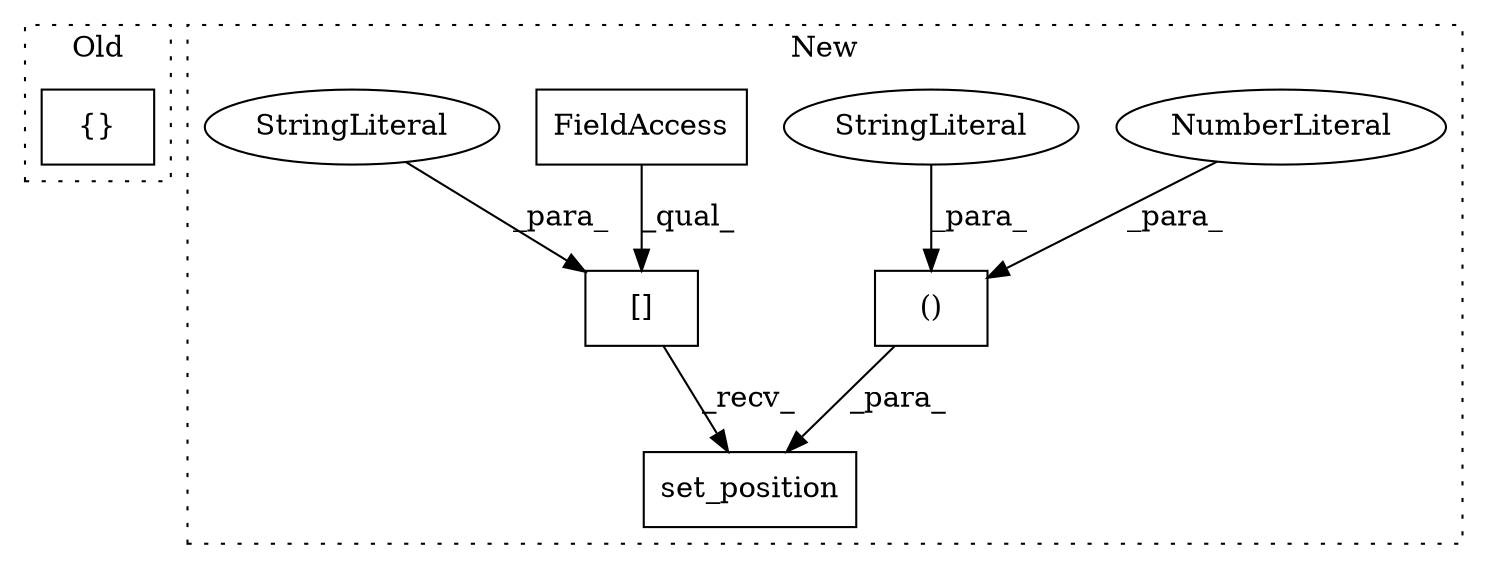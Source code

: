 digraph G {
subgraph cluster0 {
1 [label="{}" a="4" s="644,652" l="1,1" shape="box"];
label = "Old";
style="dotted";
}
subgraph cluster1 {
2 [label="set_position" a="32" s="1838,1882" l="20,2" shape="box"];
3 [label="()" a="106" s="1858" l="24" shape="box"];
4 [label="NumberLiteral" a="34" s="1880" l="2" shape="ellipse"];
5 [label="[]" a="2" s="1820,1836" l="10,1" shape="box"];
6 [label="StringLiteral" a="45" s="1830" l="6" shape="ellipse"];
7 [label="StringLiteral" a="45" s="1858" l="9" shape="ellipse"];
8 [label="FieldAccess" a="22" s="1820" l="9" shape="box"];
label = "New";
style="dotted";
}
3 -> 2 [label="_para_"];
4 -> 3 [label="_para_"];
5 -> 2 [label="_recv_"];
6 -> 5 [label="_para_"];
7 -> 3 [label="_para_"];
8 -> 5 [label="_qual_"];
}